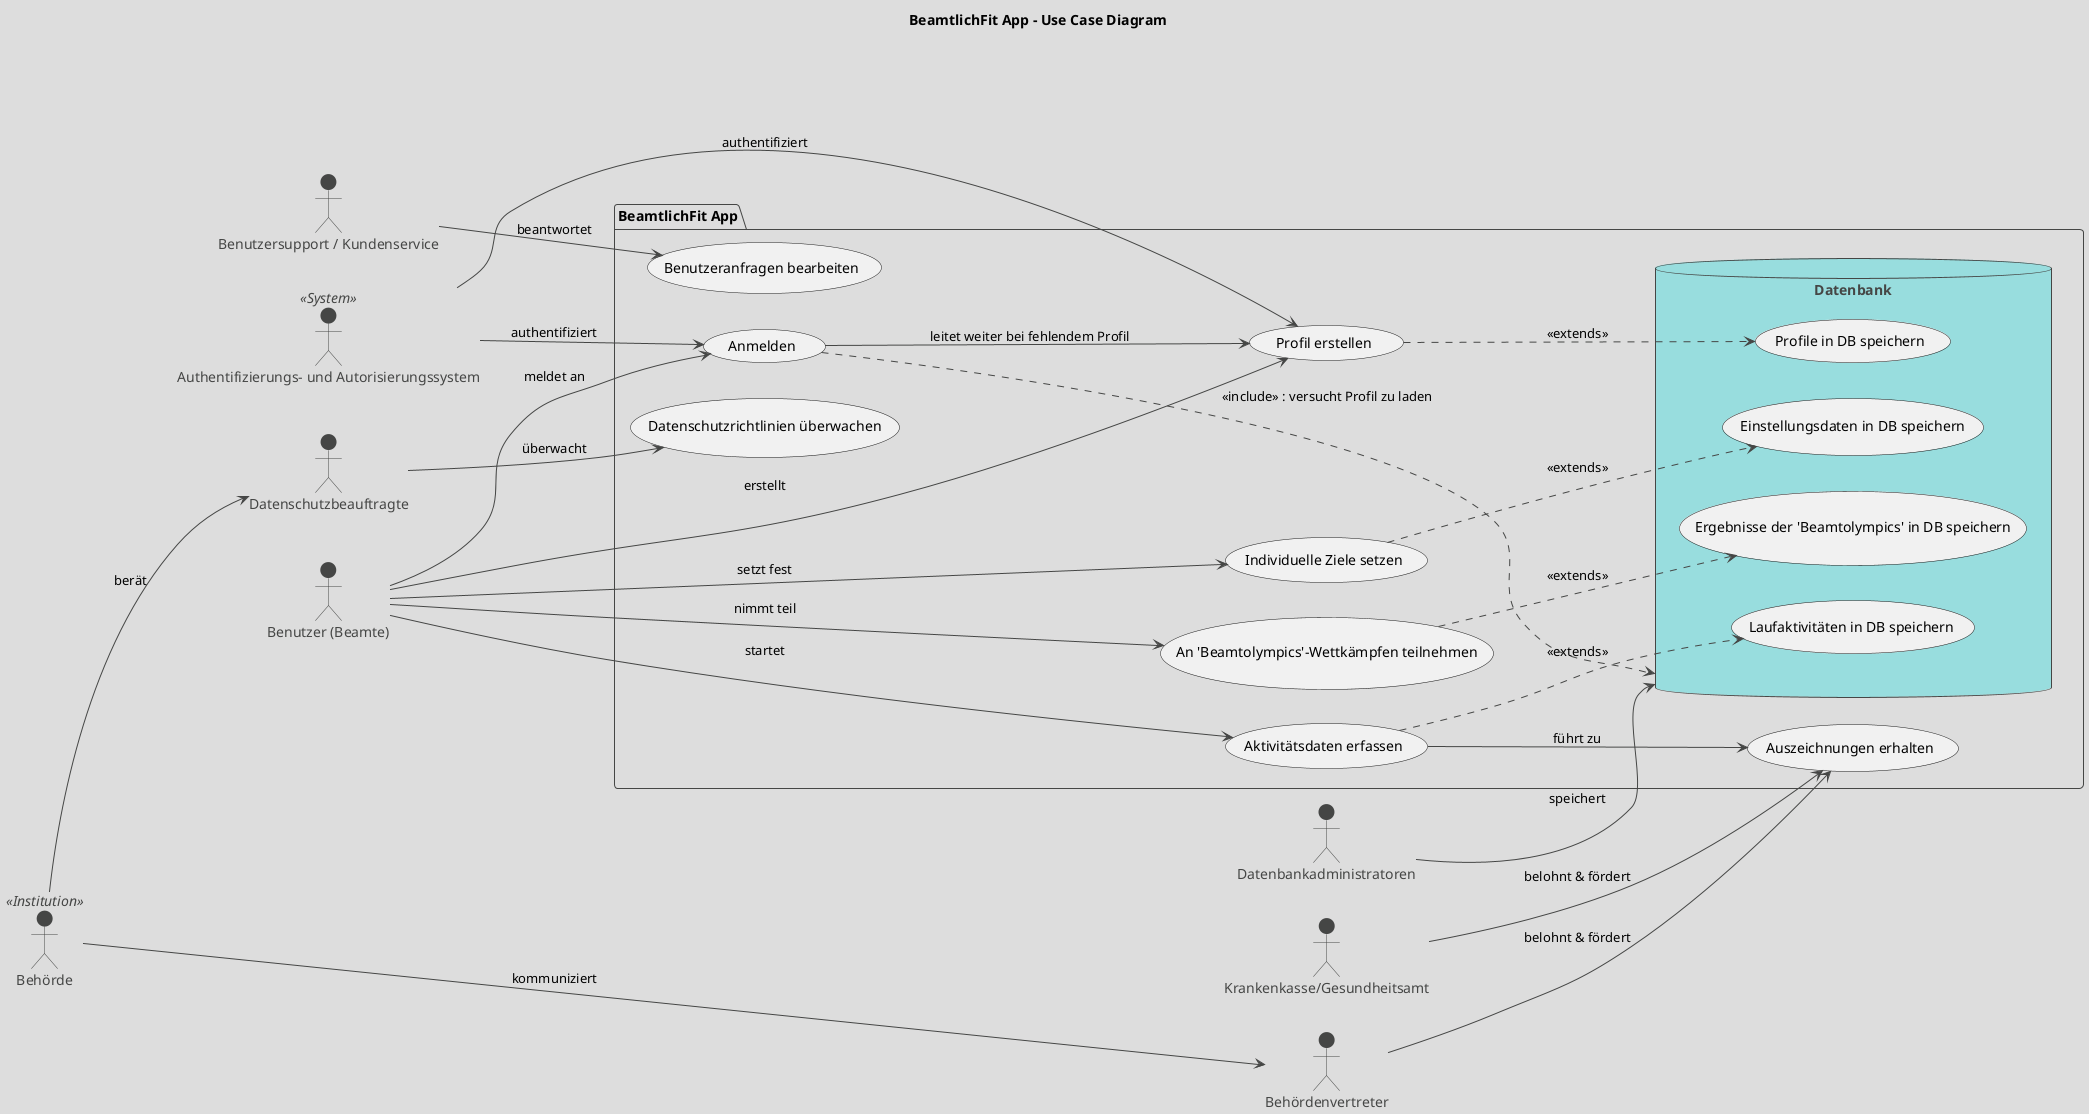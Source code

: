 @startuml
!theme toy
title BeamtlichFit App - Use Case Diagram

left to right direction
skinparam actorStyle stick

package "BeamtlichFit App" {

    usecase "Profil erstellen" as UC1_Profilestellung
    usecase "Anmelden" as UC2_Anmelden
    usecase "Individuelle Ziele setzen" as UC3_Zielsetzung
    usecase "Aktivitätsdaten erfassen" as UC4_Aktivitätsdaten
    usecase "Auszeichnungen erhalten" as UC5_Auszeichnungen
    usecase "An 'Beamtolympics'-Wettkämpfen teilnehmen" as UC6_Beamtolympics
    usecase "Benutzeranfragen bearbeiten" as UC7_Benutzeranfragen
    usecase "Datenschutzrichtlinien überwachen" as UC8_Datenschutzrichtlinien

    database "Datenbank" as DB {
        usecase "Profile in DB speichern" as DB_UC1
        usecase "Einstellungsdaten in DB speichern" as DB_UC3
        usecase "Laufaktivitäten in DB speichern" as DB_UC2
        usecase "Ergebnisse der 'Beamtolympics' in DB speichern" as DB_UC4
    }

}

actor "Benutzer (Beamte)" as User
actor "Authentifizierungs- und Autorisierungssystem" as AuthSystem <<System>>
actor "Datenbankadministratoren" as DBAdmin
actor "Benutzersupport / Kundenservice" as Support
actor "Datenschutzbeauftragte" as DataProtection
actor "Behördenvertreter" as AuthoritiesRep
actor "Krankenkasse/Gesundheitsamt" as HealthAuthority
actor "Behörde" as Authorities <<Institution>>

User --> UC1_Profilestellung : erstellt
User --> UC2_Anmelden : meldet an
User --> UC4_Aktivitätsdaten : startet
AuthSystem --> UC1_Profilestellung : authentifiziert
AuthSystem --> UC2_Anmelden : authentifiziert
User --> UC3_Zielsetzung : setzt fest
User --> UC6_Beamtolympics : nimmt teil

DBAdmin --> DB : speichert

Support --> UC7_Benutzeranfragen : beantwortet

DataProtection --> UC8_Datenschutzrichtlinien : überwacht

Authorities --> AuthoritiesRep : kommuniziert
Authorities --> DataProtection : berät
AuthoritiesRep --> UC5_Auszeichnungen : belohnt & fördert
HealthAuthority --> UC5_Auszeichnungen : belohnt & fördert

UC4_Aktivitätsdaten ..> DB_UC2 : <<extends>>
UC1_Profilestellung ..> DB_UC1 : <<extends>>
UC3_Zielsetzung ..> DB_UC3 : <<extends>>
UC6_Beamtolympics ..> DB_UC4 : <<extends>>

UC4_Aktivitätsdaten --> UC5_Auszeichnungen : führt zu
UC2_Anmelden --> UC1_Profilestellung : leitet weiter bei fehlendem Profil
UC2_Anmelden ..> DB : <<include>> : versucht Profil zu laden

@enduml
